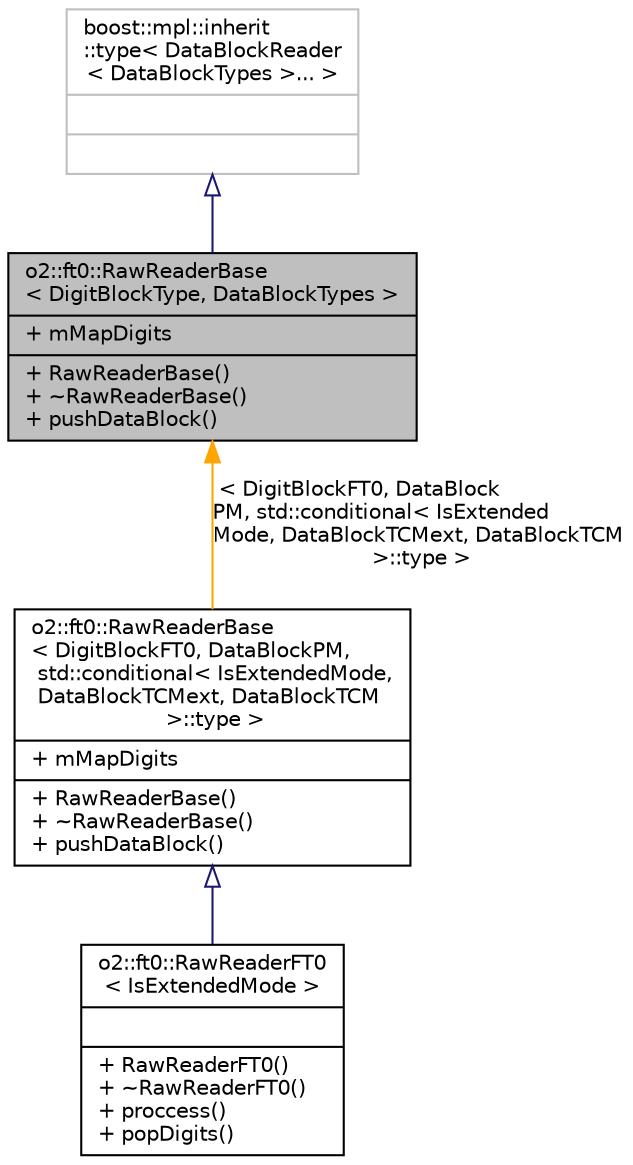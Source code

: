 digraph "o2::ft0::RawReaderBase&lt; DigitBlockType, DataBlockTypes &gt;"
{
 // INTERACTIVE_SVG=YES
  bgcolor="transparent";
  edge [fontname="Helvetica",fontsize="10",labelfontname="Helvetica",labelfontsize="10"];
  node [fontname="Helvetica",fontsize="10",shape=record];
  Node0 [label="{o2::ft0::RawReaderBase\l\< DigitBlockType, DataBlockTypes \>\n|+ mMapDigits\l|+ RawReaderBase()\l+ ~RawReaderBase()\l+ pushDataBlock()\l}",height=0.2,width=0.4,color="black", fillcolor="grey75", style="filled", fontcolor="black"];
  Node1 -> Node0 [dir="back",color="midnightblue",fontsize="10",style="solid",arrowtail="onormal",fontname="Helvetica"];
  Node1 [label="{boost::mpl::inherit\l::type\< DataBlockReader\l\< DataBlockTypes \>... \>\n||}",height=0.2,width=0.4,color="grey75"];
  Node0 -> Node2 [dir="back",color="orange",fontsize="10",style="solid",label=" \< DigitBlockFT0, DataBlock\lPM, std::conditional\< IsExtended\lMode, DataBlockTCMext, DataBlockTCM\l \>::type \>" ,fontname="Helvetica"];
  Node2 [label="{o2::ft0::RawReaderBase\l\< DigitBlockFT0, DataBlockPM,\l std::conditional\< IsExtendedMode,\l DataBlockTCMext, DataBlockTCM\l \>::type \>\n|+ mMapDigits\l|+ RawReaderBase()\l+ ~RawReaderBase()\l+ pushDataBlock()\l}",height=0.2,width=0.4,color="black",URL="$d0/db1/classo2_1_1ft0_1_1RawReaderBase.html"];
  Node2 -> Node3 [dir="back",color="midnightblue",fontsize="10",style="solid",arrowtail="onormal",fontname="Helvetica"];
  Node3 [label="{o2::ft0::RawReaderFT0\l\< IsExtendedMode \>\n||+ RawReaderFT0()\l+ ~RawReaderFT0()\l+ proccess()\l+ popDigits()\l}",height=0.2,width=0.4,color="black",URL="$d7/d00/classo2_1_1ft0_1_1RawReaderFT0.html"];
}
